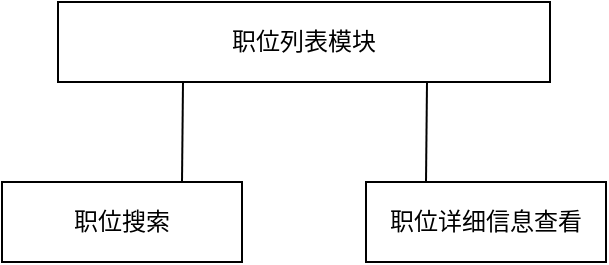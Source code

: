 <mxfile version="21.4.0" type="github">
  <diagram name="第 1 页" id="iacMMPxvRY7zVr2YiZMg">
    <mxGraphModel dx="600" dy="314" grid="1" gridSize="10" guides="1" tooltips="1" connect="1" arrows="1" fold="1" page="1" pageScale="1" pageWidth="827" pageHeight="1169" math="0" shadow="0">
      <root>
        <mxCell id="0" />
        <mxCell id="1" parent="0" />
        <mxCell id="_vxVIdfuCTXL4mpVe2bo-1" value="职位列表模块" style="rounded=0;whiteSpace=wrap;html=1;" vertex="1" parent="1">
          <mxGeometry x="294" y="270" width="246" height="40" as="geometry" />
        </mxCell>
        <mxCell id="_vxVIdfuCTXL4mpVe2bo-2" value="职位搜索" style="rounded=0;whiteSpace=wrap;html=1;" vertex="1" parent="1">
          <mxGeometry x="266" y="360" width="120" height="40" as="geometry" />
        </mxCell>
        <mxCell id="_vxVIdfuCTXL4mpVe2bo-3" value="职位详细信息查看" style="rounded=0;whiteSpace=wrap;html=1;" vertex="1" parent="1">
          <mxGeometry x="448" y="360" width="120" height="40" as="geometry" />
        </mxCell>
        <mxCell id="_vxVIdfuCTXL4mpVe2bo-4" value="" style="endArrow=none;html=1;rounded=0;exitX=0.75;exitY=0;exitDx=0;exitDy=0;entryX=0.25;entryY=1;entryDx=0;entryDy=0;" edge="1" parent="1" source="_vxVIdfuCTXL4mpVe2bo-2">
          <mxGeometry width="50" height="50" relative="1" as="geometry">
            <mxPoint x="351" y="360" as="sourcePoint" />
            <mxPoint x="356.5" y="310" as="targetPoint" />
          </mxGeometry>
        </mxCell>
        <mxCell id="_vxVIdfuCTXL4mpVe2bo-5" value="" style="endArrow=none;html=1;rounded=0;entryX=0.75;entryY=1;entryDx=0;entryDy=0;exitX=0.25;exitY=0;exitDx=0;exitDy=0;" edge="1" parent="1" source="_vxVIdfuCTXL4mpVe2bo-3" target="_vxVIdfuCTXL4mpVe2bo-1">
          <mxGeometry width="50" height="50" relative="1" as="geometry">
            <mxPoint x="470" y="360" as="sourcePoint" />
            <mxPoint x="470.5" y="310" as="targetPoint" />
          </mxGeometry>
        </mxCell>
      </root>
    </mxGraphModel>
  </diagram>
</mxfile>
